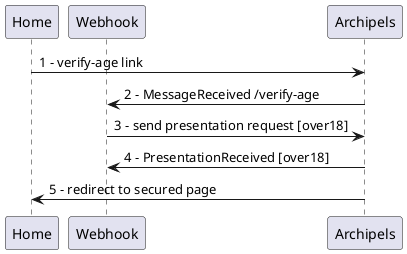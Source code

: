 @startuml
participant Home
participant Webhook
participant Archipels
Home -> Archipels : 1 - verify-age link
Archipels -> Webhook: 2 - MessageReceived /verify-age
Webhook -> Archipels: 3 - send presentation request [over18]
Archipels -> Webhook: 4 - PresentationReceived [over18]
Archipels -> Home: 5 - redirect to secured page
@enduml 